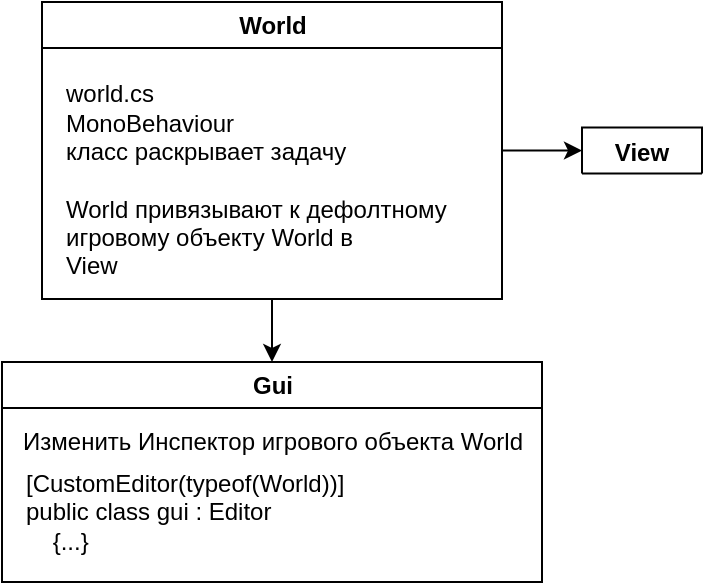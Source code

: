 <mxfile version="14.9.2" type="github">
  <diagram id="mvWnHaUZkxt0yaKvPiz3" name="Страница 1">
    <mxGraphModel dx="970" dy="520" grid="1" gridSize="10" guides="1" tooltips="1" connect="1" arrows="1" fold="1" page="1" pageScale="1" pageWidth="827" pageHeight="1169" math="0" shadow="0">
      <root>
        <mxCell id="0" />
        <mxCell id="1" parent="0" />
        <mxCell id="EqCP4BVdxGuSAQ8ki5jC-1" value="View" style="swimlane;" vertex="1" collapsed="1" parent="1">
          <mxGeometry x="480" y="162.75" width="60" height="23" as="geometry">
            <mxRectangle x="590" y="140" width="200" height="200" as="alternateBounds" />
          </mxGeometry>
        </mxCell>
        <mxCell id="EqCP4BVdxGuSAQ8ki5jC-2" value="name.unity&lt;br&gt;сцена по тестированию задачи" style="text;html=1;align=left;verticalAlign=middle;resizable=0;points=[];autosize=1;strokeColor=none;" vertex="1" parent="EqCP4BVdxGuSAQ8ki5jC-1">
          <mxGeometry x="5" y="30" width="190" height="30" as="geometry" />
        </mxCell>
        <mxCell id="EqCP4BVdxGuSAQ8ki5jC-5" value="" style="rounded=0;orthogonalLoop=1;jettySize=auto;html=1;startSize=23;" edge="1" parent="1" source="EqCP4BVdxGuSAQ8ki5jC-3" target="EqCP4BVdxGuSAQ8ki5jC-2">
          <mxGeometry relative="1" as="geometry" />
        </mxCell>
        <mxCell id="EqCP4BVdxGuSAQ8ki5jC-8" value="" style="edgeStyle=none;rounded=0;orthogonalLoop=1;jettySize=auto;html=1;startSize=23;" edge="1" parent="1" source="EqCP4BVdxGuSAQ8ki5jC-3" target="EqCP4BVdxGuSAQ8ki5jC-6">
          <mxGeometry relative="1" as="geometry" />
        </mxCell>
        <mxCell id="EqCP4BVdxGuSAQ8ki5jC-3" value="World" style="swimlane;fillColor=none;gradientColor=none;align=center;html=1;" vertex="1" parent="1">
          <mxGeometry x="210" y="100" width="230" height="148.5" as="geometry">
            <mxRectangle x="210" y="100" width="70" height="23" as="alternateBounds" />
          </mxGeometry>
        </mxCell>
        <mxCell id="EqCP4BVdxGuSAQ8ki5jC-4" value="world.cs&lt;br&gt;&lt;div&gt;&lt;span&gt;MonoBehaviour&lt;br&gt;класс раскрывает задачу&lt;br&gt;&lt;br&gt;World привязывают к дефолтному&amp;nbsp;&lt;/span&gt;&lt;/div&gt;игровому объекту World в&lt;div&gt;&lt;span&gt;View&lt;/span&gt;&lt;/div&gt;" style="text;html=1;align=left;verticalAlign=middle;resizable=0;points=[];autosize=1;strokeColor=none;" vertex="1" parent="EqCP4BVdxGuSAQ8ki5jC-3">
          <mxGeometry x="10" y="38.5" width="210" height="100" as="geometry" />
        </mxCell>
        <mxCell id="EqCP4BVdxGuSAQ8ki5jC-6" value="Gui" style="swimlane;fillColor=none;gradientColor=none;align=center;html=1;" vertex="1" parent="1">
          <mxGeometry x="190" y="280" width="270" height="110" as="geometry" />
        </mxCell>
        <mxCell id="EqCP4BVdxGuSAQ8ki5jC-7" value="&lt;div&gt;&lt;span&gt;	&lt;/span&gt;[CustomEditor(typeof(World))]&lt;/div&gt;&lt;div&gt;&lt;span&gt;	&lt;/span&gt;public class gui : Editor&lt;/div&gt;&lt;div&gt;&amp;nbsp; &amp;nbsp; {...}&lt;/div&gt;" style="text;html=1;align=left;verticalAlign=middle;resizable=0;points=[];autosize=1;strokeColor=none;" vertex="1" parent="EqCP4BVdxGuSAQ8ki5jC-6">
          <mxGeometry x="10" y="50" width="170" height="50" as="geometry" />
        </mxCell>
        <mxCell id="EqCP4BVdxGuSAQ8ki5jC-9" value="Изменить Инспектор игрового объекта World" style="text;html=1;align=center;verticalAlign=middle;resizable=0;points=[];autosize=1;strokeColor=none;" vertex="1" parent="EqCP4BVdxGuSAQ8ki5jC-6">
          <mxGeometry y="30" width="270" height="20" as="geometry" />
        </mxCell>
      </root>
    </mxGraphModel>
  </diagram>
</mxfile>
